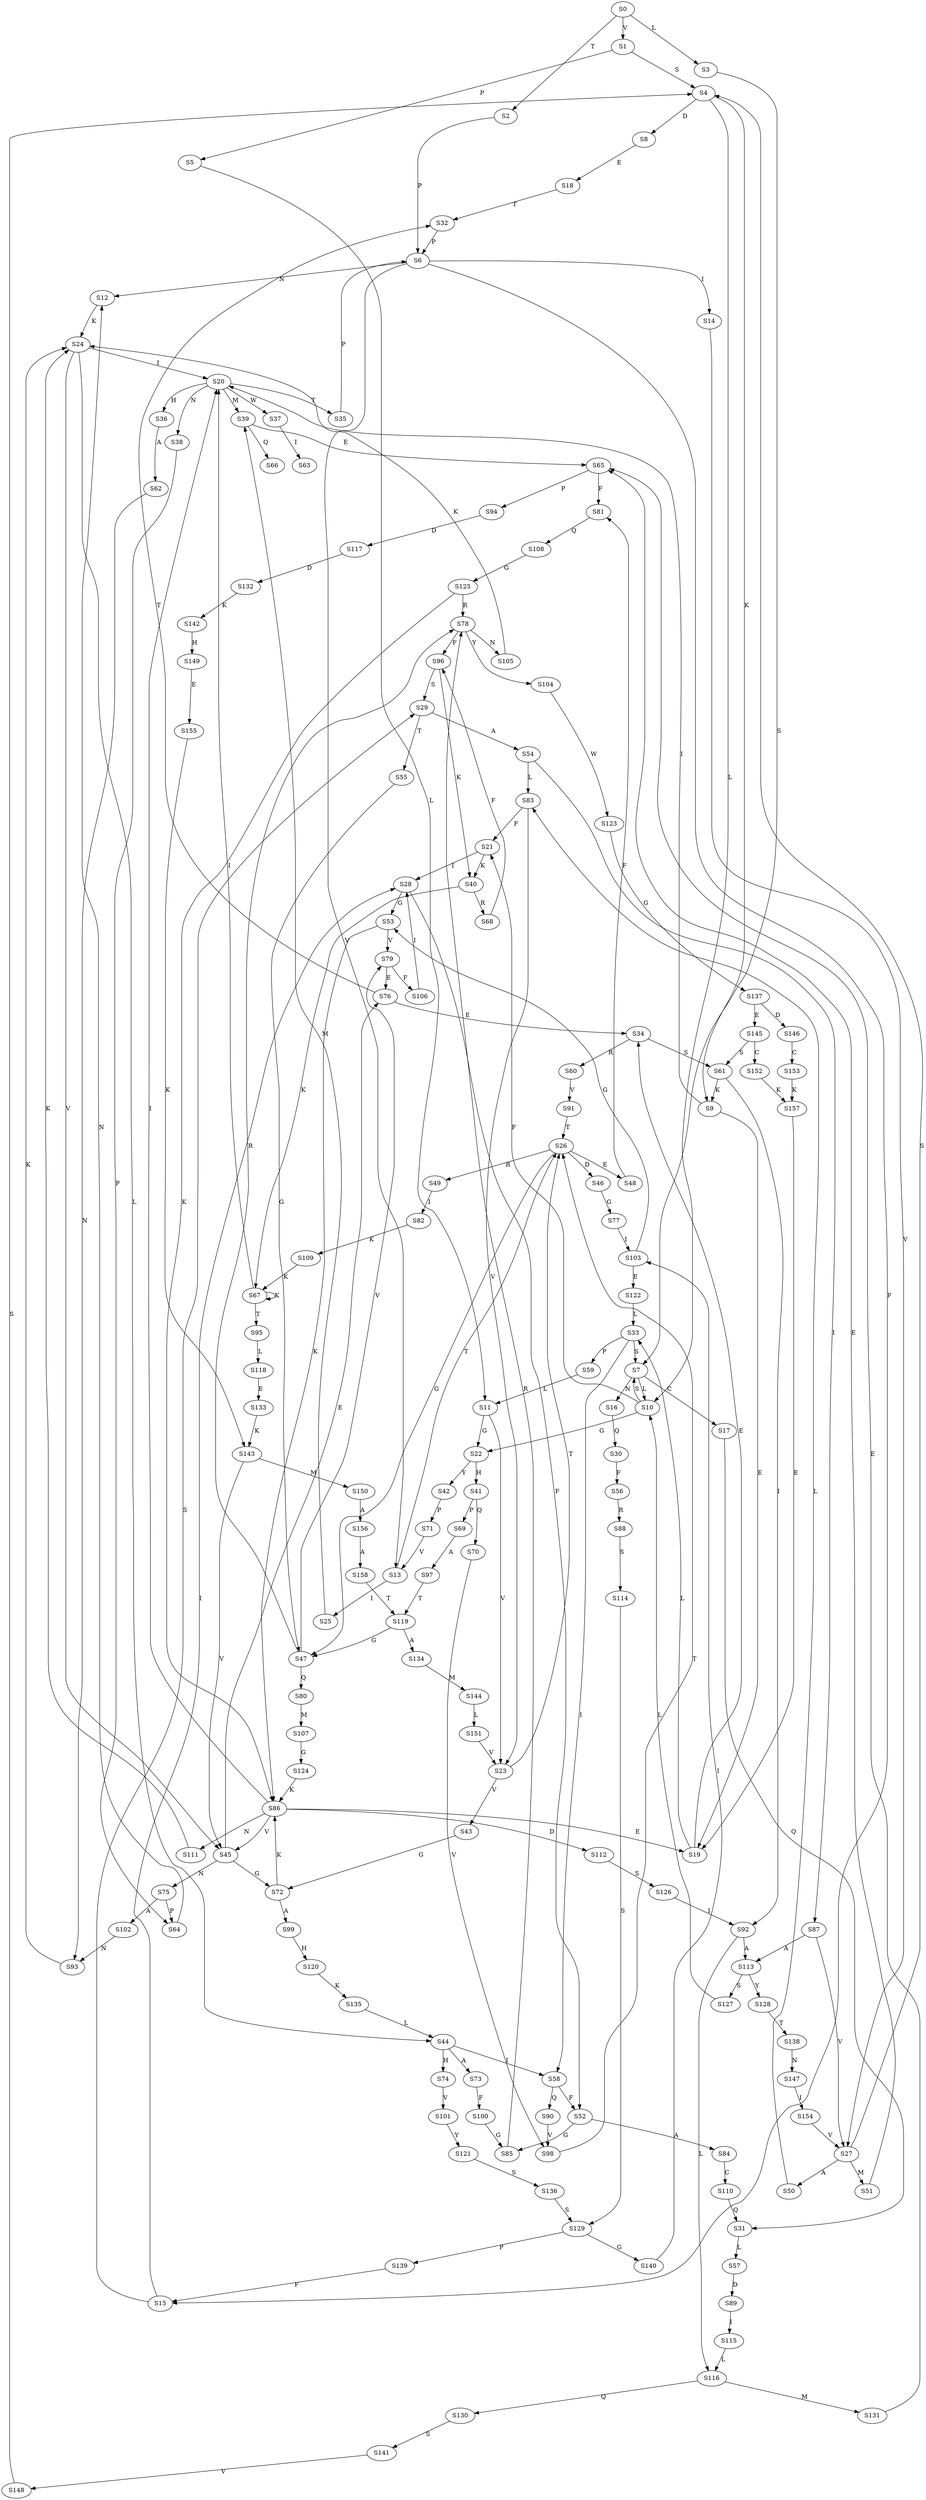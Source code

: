 strict digraph  {
	S0 -> S1 [ label = V ];
	S0 -> S2 [ label = T ];
	S0 -> S3 [ label = L ];
	S1 -> S4 [ label = S ];
	S1 -> S5 [ label = P ];
	S2 -> S6 [ label = P ];
	S3 -> S7 [ label = S ];
	S4 -> S8 [ label = D ];
	S4 -> S9 [ label = K ];
	S4 -> S10 [ label = L ];
	S5 -> S11 [ label = L ];
	S6 -> S12 [ label = N ];
	S6 -> S13 [ label = V ];
	S6 -> S14 [ label = I ];
	S6 -> S15 [ label = F ];
	S7 -> S10 [ label = L ];
	S7 -> S16 [ label = N ];
	S7 -> S17 [ label = C ];
	S8 -> S18 [ label = E ];
	S9 -> S19 [ label = E ];
	S9 -> S20 [ label = I ];
	S10 -> S21 [ label = F ];
	S10 -> S22 [ label = G ];
	S10 -> S7 [ label = S ];
	S11 -> S22 [ label = G ];
	S11 -> S23 [ label = V ];
	S12 -> S24 [ label = K ];
	S13 -> S25 [ label = I ];
	S13 -> S26 [ label = T ];
	S14 -> S27 [ label = V ];
	S15 -> S28 [ label = I ];
	S15 -> S29 [ label = S ];
	S16 -> S30 [ label = Q ];
	S17 -> S31 [ label = Q ];
	S18 -> S32 [ label = T ];
	S19 -> S33 [ label = L ];
	S19 -> S34 [ label = E ];
	S20 -> S35 [ label = T ];
	S20 -> S36 [ label = H ];
	S20 -> S37 [ label = W ];
	S20 -> S38 [ label = N ];
	S20 -> S39 [ label = M ];
	S21 -> S28 [ label = I ];
	S21 -> S40 [ label = K ];
	S22 -> S41 [ label = H ];
	S22 -> S42 [ label = Y ];
	S23 -> S43 [ label = V ];
	S23 -> S26 [ label = T ];
	S24 -> S44 [ label = L ];
	S24 -> S45 [ label = V ];
	S24 -> S20 [ label = I ];
	S25 -> S39 [ label = M ];
	S26 -> S46 [ label = D ];
	S26 -> S47 [ label = G ];
	S26 -> S48 [ label = E ];
	S26 -> S49 [ label = R ];
	S27 -> S50 [ label = A ];
	S27 -> S51 [ label = M ];
	S27 -> S4 [ label = S ];
	S28 -> S52 [ label = F ];
	S28 -> S53 [ label = G ];
	S29 -> S54 [ label = A ];
	S29 -> S55 [ label = T ];
	S30 -> S56 [ label = F ];
	S31 -> S57 [ label = L ];
	S32 -> S6 [ label = P ];
	S33 -> S7 [ label = S ];
	S33 -> S58 [ label = I ];
	S33 -> S59 [ label = P ];
	S34 -> S60 [ label = R ];
	S34 -> S61 [ label = S ];
	S35 -> S6 [ label = P ];
	S36 -> S62 [ label = A ];
	S37 -> S63 [ label = I ];
	S38 -> S64 [ label = P ];
	S39 -> S65 [ label = E ];
	S39 -> S66 [ label = Q ];
	S40 -> S67 [ label = K ];
	S40 -> S68 [ label = R ];
	S41 -> S69 [ label = P ];
	S41 -> S70 [ label = Q ];
	S42 -> S71 [ label = P ];
	S43 -> S72 [ label = G ];
	S44 -> S73 [ label = A ];
	S44 -> S74 [ label = H ];
	S44 -> S58 [ label = I ];
	S45 -> S75 [ label = N ];
	S45 -> S72 [ label = G ];
	S45 -> S76 [ label = E ];
	S46 -> S77 [ label = G ];
	S47 -> S78 [ label = R ];
	S47 -> S79 [ label = V ];
	S47 -> S80 [ label = Q ];
	S48 -> S81 [ label = F ];
	S49 -> S82 [ label = I ];
	S50 -> S83 [ label = L ];
	S51 -> S65 [ label = E ];
	S52 -> S84 [ label = A ];
	S52 -> S85 [ label = G ];
	S53 -> S86 [ label = K ];
	S53 -> S79 [ label = V ];
	S54 -> S87 [ label = I ];
	S54 -> S83 [ label = L ];
	S55 -> S47 [ label = G ];
	S56 -> S88 [ label = R ];
	S57 -> S89 [ label = D ];
	S58 -> S90 [ label = Q ];
	S58 -> S52 [ label = F ];
	S59 -> S11 [ label = L ];
	S60 -> S91 [ label = V ];
	S61 -> S9 [ label = K ];
	S61 -> S92 [ label = I ];
	S62 -> S93 [ label = N ];
	S64 -> S12 [ label = N ];
	S65 -> S81 [ label = F ];
	S65 -> S94 [ label = P ];
	S67 -> S20 [ label = I ];
	S67 -> S67 [ label = K ];
	S67 -> S95 [ label = T ];
	S68 -> S96 [ label = F ];
	S69 -> S97 [ label = A ];
	S70 -> S98 [ label = V ];
	S71 -> S13 [ label = V ];
	S72 -> S86 [ label = K ];
	S72 -> S99 [ label = A ];
	S73 -> S100 [ label = F ];
	S74 -> S101 [ label = V ];
	S75 -> S102 [ label = A ];
	S75 -> S64 [ label = P ];
	S76 -> S34 [ label = E ];
	S76 -> S32 [ label = T ];
	S77 -> S103 [ label = I ];
	S78 -> S96 [ label = F ];
	S78 -> S104 [ label = Y ];
	S78 -> S105 [ label = N ];
	S79 -> S106 [ label = F ];
	S79 -> S76 [ label = E ];
	S80 -> S107 [ label = M ];
	S81 -> S108 [ label = Q ];
	S82 -> S109 [ label = K ];
	S83 -> S23 [ label = V ];
	S83 -> S21 [ label = F ];
	S84 -> S110 [ label = C ];
	S85 -> S78 [ label = R ];
	S86 -> S20 [ label = I ];
	S86 -> S111 [ label = N ];
	S86 -> S19 [ label = E ];
	S86 -> S45 [ label = V ];
	S86 -> S112 [ label = D ];
	S87 -> S113 [ label = A ];
	S87 -> S27 [ label = V ];
	S88 -> S114 [ label = S ];
	S89 -> S115 [ label = I ];
	S90 -> S98 [ label = V ];
	S91 -> S26 [ label = T ];
	S92 -> S116 [ label = L ];
	S92 -> S113 [ label = A ];
	S93 -> S24 [ label = K ];
	S94 -> S117 [ label = D ];
	S95 -> S118 [ label = L ];
	S96 -> S29 [ label = S ];
	S96 -> S40 [ label = K ];
	S97 -> S119 [ label = T ];
	S98 -> S26 [ label = T ];
	S99 -> S120 [ label = H ];
	S100 -> S85 [ label = G ];
	S101 -> S121 [ label = Y ];
	S102 -> S93 [ label = N ];
	S103 -> S122 [ label = E ];
	S103 -> S53 [ label = G ];
	S104 -> S123 [ label = W ];
	S105 -> S24 [ label = K ];
	S106 -> S28 [ label = I ];
	S107 -> S124 [ label = G ];
	S108 -> S125 [ label = G ];
	S109 -> S67 [ label = K ];
	S110 -> S31 [ label = Q ];
	S111 -> S24 [ label = K ];
	S112 -> S126 [ label = S ];
	S113 -> S127 [ label = S ];
	S113 -> S128 [ label = Y ];
	S114 -> S129 [ label = S ];
	S115 -> S116 [ label = L ];
	S116 -> S130 [ label = Q ];
	S116 -> S131 [ label = M ];
	S117 -> S132 [ label = D ];
	S118 -> S133 [ label = E ];
	S119 -> S47 [ label = G ];
	S119 -> S134 [ label = A ];
	S120 -> S135 [ label = K ];
	S121 -> S136 [ label = S ];
	S122 -> S33 [ label = L ];
	S123 -> S137 [ label = G ];
	S124 -> S86 [ label = K ];
	S125 -> S86 [ label = K ];
	S125 -> S78 [ label = R ];
	S126 -> S92 [ label = I ];
	S127 -> S10 [ label = L ];
	S128 -> S138 [ label = T ];
	S129 -> S139 [ label = P ];
	S129 -> S140 [ label = G ];
	S130 -> S141 [ label = S ];
	S131 -> S65 [ label = E ];
	S132 -> S142 [ label = K ];
	S133 -> S143 [ label = K ];
	S134 -> S144 [ label = M ];
	S135 -> S44 [ label = L ];
	S136 -> S129 [ label = S ];
	S137 -> S145 [ label = E ];
	S137 -> S146 [ label = D ];
	S138 -> S147 [ label = N ];
	S139 -> S15 [ label = F ];
	S140 -> S103 [ label = I ];
	S141 -> S148 [ label = V ];
	S142 -> S149 [ label = H ];
	S143 -> S45 [ label = V ];
	S143 -> S150 [ label = M ];
	S144 -> S151 [ label = L ];
	S145 -> S61 [ label = S ];
	S145 -> S152 [ label = C ];
	S146 -> S153 [ label = C ];
	S147 -> S154 [ label = I ];
	S148 -> S4 [ label = S ];
	S149 -> S155 [ label = E ];
	S150 -> S156 [ label = A ];
	S151 -> S23 [ label = V ];
	S152 -> S157 [ label = K ];
	S153 -> S157 [ label = K ];
	S154 -> S27 [ label = V ];
	S155 -> S143 [ label = K ];
	S156 -> S158 [ label = A ];
	S157 -> S19 [ label = E ];
	S158 -> S119 [ label = T ];
}
